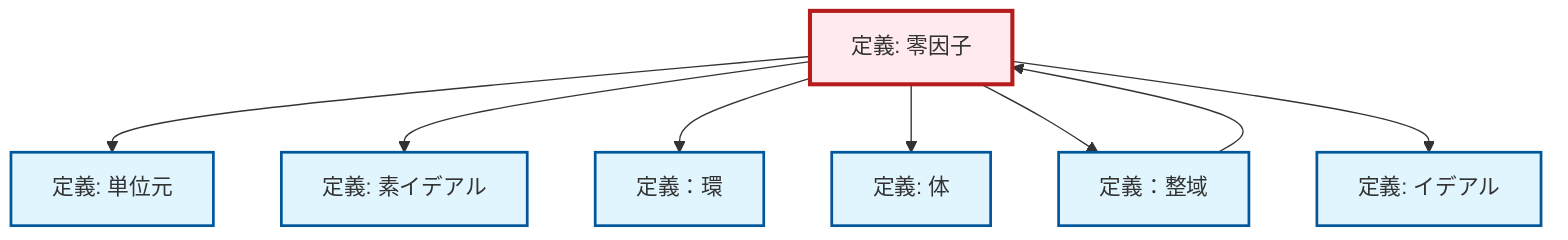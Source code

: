 graph TD
    classDef definition fill:#e1f5fe,stroke:#01579b,stroke-width:2px
    classDef theorem fill:#f3e5f5,stroke:#4a148c,stroke-width:2px
    classDef axiom fill:#fff3e0,stroke:#e65100,stroke-width:2px
    classDef example fill:#e8f5e9,stroke:#1b5e20,stroke-width:2px
    classDef current fill:#ffebee,stroke:#b71c1c,stroke-width:3px
    def-ring["定義：環"]:::definition
    def-prime-ideal["定義: 素イデアル"]:::definition
    def-zero-divisor["定義: 零因子"]:::definition
    def-ideal["定義: イデアル"]:::definition
    def-field["定義: 体"]:::definition
    def-integral-domain["定義：整域"]:::definition
    def-identity-element["定義: 単位元"]:::definition
    def-zero-divisor --> def-identity-element
    def-zero-divisor --> def-prime-ideal
    def-integral-domain --> def-zero-divisor
    def-zero-divisor --> def-ring
    def-zero-divisor --> def-field
    def-zero-divisor --> def-integral-domain
    def-zero-divisor --> def-ideal
    class def-zero-divisor current